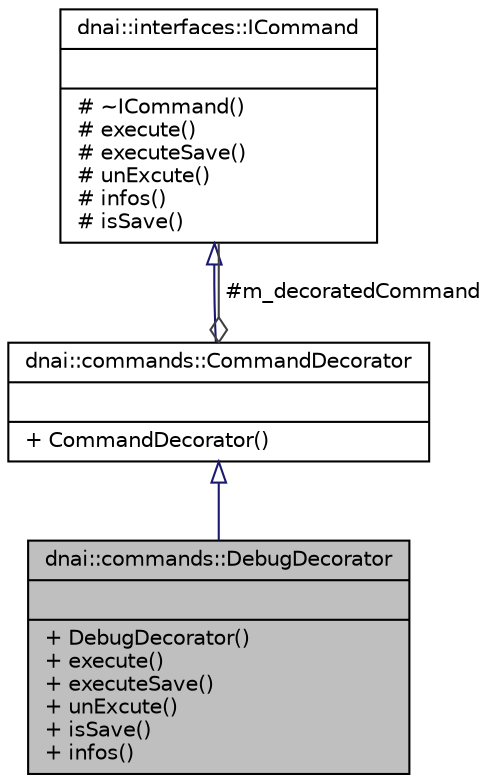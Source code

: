 digraph "dnai::commands::DebugDecorator"
{
  edge [fontname="Helvetica",fontsize="10",labelfontname="Helvetica",labelfontsize="10"];
  node [fontname="Helvetica",fontsize="10",shape=record];
  Node1 [label="{dnai::commands::DebugDecorator\n||+ DebugDecorator()\l+ execute()\l+ executeSave()\l+ unExcute()\l+ isSave()\l+ infos()\l}",height=0.2,width=0.4,color="black", fillcolor="grey75", style="filled", fontcolor="black"];
  Node2 -> Node1 [dir="back",color="midnightblue",fontsize="10",style="solid",arrowtail="onormal",fontname="Helvetica"];
  Node2 [label="{dnai::commands::CommandDecorator\n||+ CommandDecorator()\l}",height=0.2,width=0.4,color="black", fillcolor="white", style="filled",URL="$classdnai_1_1commands_1_1_command_decorator.html"];
  Node3 -> Node2 [dir="back",color="midnightblue",fontsize="10",style="solid",arrowtail="onormal",fontname="Helvetica"];
  Node3 [label="{dnai::interfaces::ICommand\n||# ~ICommand()\l# execute()\l# executeSave()\l# unExcute()\l# infos()\l# isSave()\l}",height=0.2,width=0.4,color="black", fillcolor="white", style="filled",URL="$classdnai_1_1interfaces_1_1_i_command.html"];
  Node3 -> Node2 [color="grey25",fontsize="10",style="solid",label=" #m_decoratedCommand" ,arrowhead="odiamond",fontname="Helvetica"];
}
